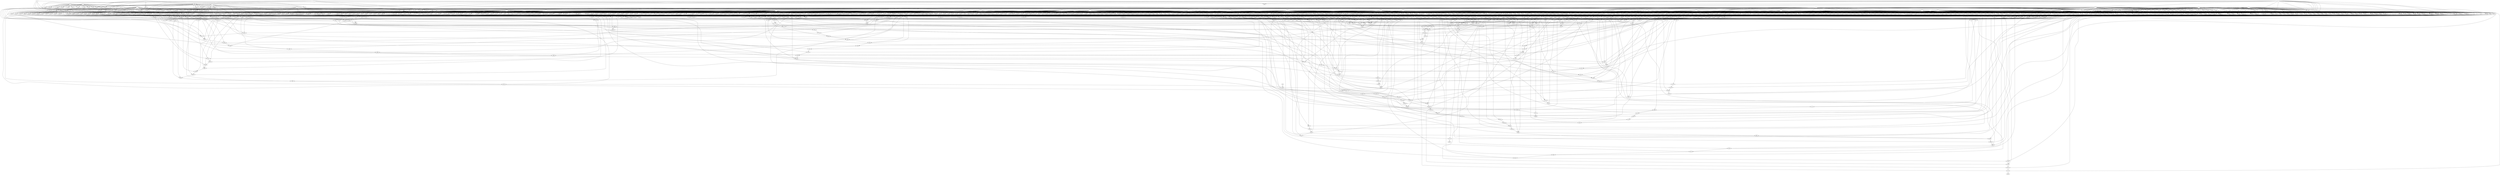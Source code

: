strict digraph "g" {
c0;
n0;
"[3]";
"[5]";
o0;
"[521]";
"[523]";
p0;
"[1209]";
"[1211]";
"[1556]";
w0;
"[1557]";
"[1558]";
"[1559]";
x0;
"[1560]";
"[1561]";
"[1563]";
y0;
"[1564]";
"[1619]";
z0;
"[1620]";
"[1565]";
a1;
"[1566]";
"[1567]";
"[1621]";
b1;
"[1622]";
"[1623]";
"[1568]";
c1;
"[1569]";
"[1570]";
"[1600]";
d1;
"[1601]";
"[1602]";
"[1572]";
e1;
"[1573]";
"[1604]";
f1;
"[1605]";
i0;
g1;
j0;
"[1574]";
"[1575]";
h1;
"[1624]";
"[1625]";
i1;
"[1576]";
"[1577]";
"[1579]";
j1;
"[1580]";
k1;
"[1606]";
"[1607]";
"[1627]";
l1;
"[1628]";
m1;
"[1652]";
"[1653]";
h0;
p1;
"[1650]";
"[1651]";
q1;
"[1648]";
"[1649]";
s1;
"[1632]";
"[1633]";
"[1588]";
t1;
"[1589]";
"[1612]";
v1;
"[1613]";
d0;
w1;
"[1590]";
"[1591]";
x1;
"[1634]";
"[1635]";
y1;
"[1592]";
"[1593]";
z1;
"[1636]";
"[1637]";
a2;
"[1638]";
"[1639]";
"[1642]";
b2;
"[1643]";
c2;
"[1594]";
"[1595]";
d2;
"[1596]";
"[1597]";
e2;
"[1614]";
"[1615]";
f2;
"[1640]";
"[1641]";
g2;
"[1644]";
"[1645]";
h2;
"[1598]";
"[1599]";
i2;
"[1646]";
"[1647]";
j2;
"[1616]";
"[1617]";
"[1582]";
n1;
"[1583]";
"[1630]";
o1;
"[1631]";
"[1585]";
r1;
"[1586]";
"[1609]";
u1;
"[1610]";
"[58]";
"[60]";
"[59]";
"[57]";
"[44]";
"[31]";
"[18]";
"[9]";
"[13]";
"[17]";
"[22]";
"[26]";
"[30]";
"[35]";
"[39]";
"[43]";
"[48]";
"[52]";
"[56]";
k0;
"[509]";
"[506]";
"[503]";
x;
y;
"[61]";
"[63]";
"[62]";
"[499]";
"[496]";
"[493]";
v;
"[488]";
"[490]";
"[64]";
"[66]";
"[65]";
"[487]";
"[484]";
"[481]";
o;
z;
"[67]";
"[69]";
"[68]";
"[477]";
"[474]";
"[471]";
a0;
"[70]";
"[72]";
"[87]";
"[89]";
"[88]";
"[73]";
"[74]";
"[86]";
"[83]";
"[80]";
"[76]";
"[77]";
g0;
e0;
f0;
"[462]";
"[463]";
n;
"[90]";
"[92]";
"[91]";
q;
b0;
"[106]";
"[108]";
"[107]";
"[93]";
"[94]";
"[105]";
"[102]";
"[96]";
"[97]";
"[98]";
u;
"[459]";
"[460]";
"[456]";
"[457]";
"[109]";
"[111]";
"[110]";
"[455]";
"[452]";
"[446]";
"[447]";
"[112]";
"[114]";
"[113]";
"[434]";
"[435]";
"[431]";
"[432]";
"[115]";
"[117]";
"[116]";
"[421]";
"[422]";
"[418]";
"[419]";
"[118]";
"[120]";
"[119]";
"[412]";
"[413]";
"[121]";
"[123]";
"[122]";
"[400]";
"[401]";
i;
m;
r;
"[124]";
"[126]";
"[125]";
"[385]";
"[386]";
c;
"[127]";
"[129]";
"[128]";
"[372]";
"[373]";
"[130]";
"[132]";
"[131]";
"[371]";
"[368]";
"[133]";
"[135]";
"[134]";
"[350]";
"[351]";
"[136]";
"[138]";
"[137]";
"[347]";
"[348]";
"[344]";
"[345]";
"[139]";
"[141]";
"[140]";
"[332]";
"[333]";
"[142]";
"[144]";
"[143]";
"[319]";
"[320]";
"[145]";
"[147]";
"[146]";
"[318]";
"[315]";
"[312]";
"[307]";
"[308]";
"[148]";
"[150]";
"[149]";
"[306]";
"[303]";
"[151]";
"[153]";
"[173]";
"[175]";
"[174]";
"[154]";
"[155]";
"[172]";
"[169]";
"[166]";
"[157]";
"[159]";
k;
"[160]";
"[161]";
l;
t;
d;
s;
j;
"[191]";
"[193]";
"[192]";
"[176]";
"[177]";
"[190]";
"[187]";
"[184]";
"[181]";
e;
f;
g;
"[206]";
"[208]";
"[207]";
"[194]";
"[195]";
"[205]";
"[202]";
"[199]";
h;
"[299]";
"[296]";
"[293]";
b;
"[209]";
"[211]";
"[210]";
"[287]";
"[288]";
"[212]";
"[214]";
"[213]";
"[286]";
"[283]";
"[280]";
"[215]";
"[217]";
"[216]";
"[277]";
"[274]";
"[271]";
"[218]";
"[220]";
"[219]";
"[266]";
"[268]";
"[267]";
"[221]";
"[223]";
"[222]";
"[263]";
"[265]";
"[264]";
"[224]";
"[227]";
"[229]";
"[228]";
"[257]";
"[259]";
"[258]";
"[230]";
"[233]";
"[235]";
"[234]";
"[245]";
"[242]";
"[243]";
"[236]";
"[237]";
"[239]";
"[241]";
"[240]";
"[248]";
"[250]";
"[249]";
"[254]";
"[256]";
"[255]";
"[251]";
"[252]";
"[260]";
"[262]";
"[261]";
"[331]";
"[328]";
"[325]";
"[343]";
"[340]";
"[337]";
"[364]";
"[361]";
"[358]";
"[355]";
a;
"[384]";
"[381]";
"[378]";
"[399]";
"[396]";
"[393]";
"[390]";
"[411]";
"[408]";
"[405]";
"[415]";
"[416]";
"[430]";
"[427]";
"[445]";
"[442]";
"[439]";
"[465]";
"[466]";
"[511]";
"[512]";
"[513]";
"[516]";
"[517]";
"[518]";
"[519]";
"[520]";
"[573]";
"[575]";
"[574]";
"[572]";
"[559]";
"[546]";
"[533]";
"[526]";
"[529]";
"[532]";
"[536]";
"[539]";
"[542]";
"[545]";
"[549]";
"[552]";
"[555]";
"[558]";
"[562]";
"[565]";
"[568]";
"[571]";
"[1202]";
"[1198]";
"[1194]";
"[576]";
"[578]";
"[577]";
"[1190]";
"[1187]";
"[1184]";
"[1179]";
"[1180]";
"[579]";
"[581]";
"[580]";
"[1178]";
"[1175]";
"[1172]";
"[582]";
"[584]";
"[583]";
"[1164]";
"[1165]";
"[585]";
"[587]";
"[586]";
"[1154]";
"[1155]";
"[588]";
"[590]";
"[589]";
"[1153]";
"[1150]";
"[1144]";
"[1145]";
"[591]";
"[593]";
"[592]";
"[1141]";
"[1142]";
"[594]";
"[596]";
"[595]";
"[1140]";
"[1137]";
"[1134]";
"[597]";
"[599]";
"[598]";
"[1120]";
"[1121]";
"[600]";
"[602]";
"[601]";
"[1119]";
"[1116]";
"[1113]";
"[603]";
"[605]";
"[604]";
"[1109]";
"[1106]";
"[1103]";
"[1100]";
"[606]";
"[608]";
"[607]";
"[1097]";
"[1094]";
"[1091]";
"[1088]";
"[1084]";
"[1085]";
"[609]";
"[611]";
"[610]";
"[1083]";
"[1080]";
"[1077]";
"[1074]";
"[1070]";
"[1071]";
"[612]";
"[614]";
"[613]";
l0;
"[1069]";
"[1066]";
"[1063]";
"[1057]";
"[1058]";
"[615]";
"[617]";
"[616]";
"[1056]";
"[1053]";
"[1050]";
"[1046]";
"[1047]";
"[618]";
"[620]";
"[636]";
"[638]";
"[637]";
"[621]";
"[622]";
"[624]";
"[626]";
"[625]";
"[635]";
"[632]";
"[629]";
"[652]";
"[654]";
"[653]";
"[639]";
"[640]";
"[651]";
"[648]";
"[642]";
"[644]";
"[643]";
"[1045]";
"[1042]";
"[1039]";
"[655]";
"[657]";
"[656]";
"[1035]";
"[1032]";
"[1026]";
"[1027]";
"[658]";
"[660]";
"[659]";
"[1025]";
"[1022]";
"[1016]";
"[1017]";
"[661]";
"[663]";
"[662]";
"[1015]";
"[1012]";
"[1009]";
"[664]";
"[666]";
"[665]";
"[1005]";
"[1002]";
"[996]";
"[997]";
"[667]";
"[669]";
"[668]";
"[683]";
"[685]";
"[684]";
"[670]";
"[671]";
"[682]";
"[679]";
"[676]";
"[995]";
"[992]";
"[983]";
"[984]";
"[686]";
"[689]";
"[691]";
"[690]";
"[982]";
"[979]";
"[976]";
"[971]";
"[972]";
"[692]";
"[694]";
"[693]";
"[970]";
"[967]";
"[964]";
"[959]";
"[960]";
"[695]";
"[697]";
"[696]";
"[958]";
"[955]";
"[698]";
"[700]";
"[699]";
"[940]";
"[941]";
"[701]";
"[703]";
"[702]";
"[930]";
"[931]";
"[704]";
"[706]";
"[720]";
"[722]";
"[721]";
"[707]";
"[708]";
"[719]";
"[716]";
"[710]";
"[712]";
"[929]";
"[926]";
"[923]";
"[918]";
"[919]";
"[723]";
"[725]";
"[724]";
"[917]";
"[914]";
"[911]";
"[905]";
"[906]";
"[726]";
"[728]";
"[727]";
"[893]";
"[894]";
"[729]";
"[731]";
"[730]";
"[892]";
"[889]";
"[886]";
"[880]";
"[881]";
"[732]";
"[734]";
"[733]";
"[879]";
"[876]";
"[873]";
"[735]";
"[737]";
"[736]";
"[869]";
"[866]";
"[863]";
"[857]";
"[858]";
"[738]";
"[740]";
"[739]";
"[856]";
"[853]";
"[850]";
"[845]";
"[847]";
"[846]";
"[741]";
"[743]";
"[742]";
"[842]";
"[843]";
"[744]";
"[746]";
"[745]";
"[841]";
"[837]";
"[833]";
"[747]";
"[749]";
"[748]";
"[829]";
"[826]";
"[823]";
"[818]";
"[819]";
"[750]";
"[752]";
"[751]";
"[817]";
"[814]";
"[811]";
"[805]";
"[806]";
"[753]";
"[755]";
"[769]";
"[771]";
"[770]";
"[756]";
"[757]";
"[768]";
"[765]";
"[759]";
"[761]";
"[760]";
"[802]";
"[804]";
"[803]";
"[772]";
"[774]";
"[773]";
"[787]";
"[789]";
"[788]";
"[775]";
"[776]";
"[786]";
"[783]";
"[780]";
"[799]";
"[801]";
"[800]";
"[796]";
"[798]";
"[797]";
"[790]";
"[791]";
"[793]";
"[794]";
"[904]";
"[901]";
"[898]";
"[939]";
"[936]";
"[951]";
"[948]";
"[945]";
"[986]";
"[988]";
"[1131]";
"[1128]";
"[1125]";
"[1163]";
"[1160]";
"[1167]";
"[1168]";
"[1203]";
"[1204]";
"[1205]";
"[1206]";
"[1230]";
"[1232]";
"[1231]";
"[1229]";
"[1224]";
"[1219]";
"[1214]";
"[1553]";
"[1554]";
"[1233]";
"[1235]";
"[1234]";
w;
"[1550]";
"[1552]";
"[1551]";
"[1236]";
"[1238]";
"[1237]";
"[1544]";
"[1545]";
"[1239]";
"[1241]";
"[1240]";
"[1538]";
"[1540]";
"[1539]";
"[1242]";
"[1244]";
"[1243]";
"[1535]";
"[1536]";
"[1534]";
"[1245]";
"[1247]";
"[1246]";
"[1528]";
"[1529]";
"[1248]";
"[1250]";
"[1249]";
m0;
"[1251]";
"[1254]";
"[1256]";
"[1255]";
"[1527]";
"[1524]";
"[1521]";
"[1257]";
"[1259]";
"[1258]";
"[1512]";
"[1514]";
"[1513]";
"[1260]";
"[1262]";
"[1261]";
"[1497]";
"[1498]";
"[1263]";
"[1265]";
"[1264]";
"[1496]";
"[1493]";
"[1490]";
"[1484]";
"[1485]";
"[1266]";
"[1268]";
"[1267]";
"[1483]";
"[1480]";
"[1477]";
"[1474]";
"[1269]";
"[1271]";
"[1270]";
"[1467]";
"[1468]";
"[1272]";
"[1274]";
"[1273]";
"[1466]";
"[1463]";
"[1458]";
"[1459]";
"[1275]";
"[1277]";
"[1276]";
"[1445]";
"[1447]";
"[1446]";
"[1278]";
"[1280]";
"[1279]";
"[1432]";
"[1433]";
"[1281]";
"[1283]";
"[1282]";
"[1431]";
"[1428]";
"[1422]";
"[1424]";
"[1423]";
"[1284]";
"[1286]";
"[1285]";
"[1421]";
"[1418]";
"[1415]";
"[1406]";
"[1407]";
"[1287]";
"[1289]";
"[1288]";
"[1403]";
"[1404]";
"[1290]";
"[1292]";
"[1291]";
"[1391]";
"[1392]";
"[1293]";
"[1295]";
"[1305]";
"[1307]";
"[1306]";
"[1296]";
"[1297]";
"[1299]";
"[1301]";
"[1302]";
"[1303]";
"[1378]";
"[1379]";
"[1308]";
"[1310]";
"[1309]";
"[1363]";
"[1364]";
"[1311]";
"[1313]";
"[1312]";
"[1324]";
"[1326]";
"[1325]";
"[1323]";
"[1320]";
"[1317]";
"[1336]";
"[1327]";
"[1328]";
"[1330]";
"[1333]";
"[1334]";
"[1339]";
"[1341]";
"[1351]";
"[1353]";
"[1352]";
"[1342]";
"[1345]";
"[1348]";
"[1349]";
"[1354]";
"[1357]";
"[1360]";
"[1361]";
"[1377]";
"[1374]";
"[1371]";
"[1368]";
"[1390]";
"[1387]";
"[1384]";
"[1402]";
"[1399]";
"[1396]";
"[1409]";
"[1410]";
"[1444]";
"[1441]";
"[1438]";
"[1457]";
"[1454]";
"[1451]";
"[1470]";
"[1471]";
"[1511]";
"[1508]";
"[1505]";
"[1502]";
"[1515]";
"[1517]";
"[1541]";
"[1543]";
"[1542]";
"[1547]";
"[1562]";
"[1571]";
"[1578]";
"[1581]";
"[1584]";
"[1587]";
"[1603]";
"[1608]";
"[1611]";
"[1618]";
"[1626]";
"[1629]";
"out:n0";
"out:o0";
"out:p0";
c0 -> n0;
c0 -> o0;
c0 -> p0;
c0 -> y1;
c0 -> a2;
c0 -> d2;
c0 -> f2;
c0 -> h2;
c0 -> j2;
c0 -> "[1558]";
c0 -> "[1561]";
c0 -> "[1563]";
c0 -> "[1567]";
c0 -> "[1570]";
c0 -> "[1572]";
c0 -> "[1575]";
c0 -> "[1577]";
c0 -> "[1579]";
c0 -> "[1583]";
c0 -> "[1586]";
c0 -> "[1588]";
c0 -> "[1591]";
c0 -> "[1595]";
c0 -> "[1602]";
c0 -> "[1604]";
c0 -> "[1607]";
c0 -> "[1610]";
c0 -> "[1612]";
c0 -> "[1615]";
c0 -> "[1619]";
c0 -> "[1623]";
c0 -> "[1625]";
c0 -> "[1627]";
c0 -> "[1631]";
c0 -> "[1632]";
c0 -> "[1635]";
c0 -> "[1636]";
c0 -> "[1642]";
c0 -> "[1644]";
c0 -> "[1646]";
c0 -> "[1648]";
c0 -> "[1650]";
c0 -> "[1652]";
n0 -> "out:n0";
"[3]" -> n0;
"[5]" -> n0;
o0 -> "out:o0";
"[521]" -> o0;
"[523]" -> o0;
p0 -> "out:p0";
"[1209]" -> p0;
"[1211]" -> p0;
"[1556]" -> w0;
w0 -> "[56]";
w0 -> "[571]";
"[1557]" -> w0;
"[1558]" -> w0;
"[1559]" -> x0;
x0 -> "[56]";
x0 -> "[571]";
"[1560]" -> x0;
"[1561]" -> x0;
"[1563]" -> y0;
y0 -> "[56]";
y0 -> "[568]";
"[1564]" -> y0;
"[1619]" -> z0;
z0 -> "[52]";
z0 -> "[568]";
"[1620]" -> z0;
"[1565]" -> a1;
a1 -> "[52]";
a1 -> "[1229]";
"[1566]" -> a1;
"[1567]" -> a1;
"[1621]" -> b1;
b1 -> "[52]";
b1 -> "[1229]";
"[1622]" -> b1;
"[1623]" -> b1;
"[1568]" -> c1;
c1 -> "[48]";
c1 -> "[1229]";
"[1569]" -> c1;
"[1570]" -> c1;
"[1600]" -> d1;
d1 -> "[48]";
d1 -> "[1229]";
"[1601]" -> d1;
"[1602]" -> d1;
"[1572]" -> e1;
e1 -> "[48]";
e1 -> "[1224]";
"[1573]" -> e1;
"[1604]" -> f1;
f1 -> "[43]";
f1 -> "[1224]";
"[1605]" -> f1;
i0 -> g1;
i0 -> h1;
i0 -> i1;
i0 -> k1;
i0 -> p1;
i0 -> q1;
i0 -> w1;
i0 -> x1;
i0 -> z1;
i0 -> c2;
i0 -> e2;
i0 -> g2;
i0 -> i2;
i0 -> "[59]";
i0 -> "[67]";
i0 -> "[80]";
i0 -> "[93]";
i0 -> "[128]";
i0 -> "[140]";
i0 -> "[213]";
i0 -> "[240]";
i0 -> "[255]";
i0 -> "[256]";
i0 -> "[258]";
i0 -> "[264]";
i0 -> "[288]";
i0 -> "[293]";
i0 -> "[325]";
i0 -> "[345]";
i0 -> "[408]";
i0 -> "[416]";
i0 -> "[419]";
i0 -> "[452]";
i0 -> "[457]";
i0 -> "[463]";
i0 -> "[481]";
i0 -> "[488]";
i0 -> "[490]";
i0 -> "[601]";
i0 -> "[625]";
i0 -> "[632]";
i0 -> "[639]";
i0 -> "[653]";
i0 -> "[662]";
i0 -> "[671]";
i0 -> "[696]";
i0 -> "[710]";
i0 -> "[712]";
i0 -> "[733]";
i0 -> "[745]";
i0 -> "[768]";
i0 -> "[814]";
i0 -> "[818]";
i0 -> "[843]";
i0 -> "[846]";
i0 -> "[847]";
i0 -> "[857]";
i0 -> "[881]";
i0 -> "[931]";
i0 -> "[941]";
i0 -> "[960]";
i0 -> "[997]";
i0 -> "[1016]";
i0 -> "[1027]";
i0 -> "[1050]";
i0 -> "[1058]";
i0 -> "[1091]";
i0 -> "[1106]";
i0 -> "[1121]";
i0 -> "[1142]";
i0 -> "[1144]";
i0 -> "[1155]";
i0 -> "[1164]";
i0 -> "[1179]";
i0 -> "[1301]";
i0 -> "[1302]";
i0 -> "[1320]";
i0 -> "[1325]";
i0 -> "[1327]";
i0 -> "[1371]";
i0 -> "[1392]";
i0 -> "[1446]";
i0 -> "[1457]";
i0 -> "[1463]";
i0 -> "[1480]";
i0 -> "[1515]";
i0 -> "[1517]";
i0 -> "[1528]";
i0 -> "[1542]";
i0 -> "[1545]";
i0 -> "[1550]";
i0 -> "[1552]";
i0 -> "[1554]";
i0 -> "[1564]";
i0 -> "[1573]";
i0 -> "[1580]";
i0 -> "[1589]";
i0 -> "[1605]";
i0 -> "[1613]";
i0 -> "[1620]";
i0 -> "[1628]";
i0 -> "[1633]";
i0 -> "[1643]";
i0 -> "[1653]";
g1 -> "[43]";
g1 -> "[565]";
j0 -> g1;
j0 -> h1;
j0 -> i1;
j0 -> k1;
j0 -> m1;
j0 -> s1;
j0 -> "[64]";
j0 -> "[68]";
j0 -> "[76]";
j0 -> "[96]";
j0 -> "[109]";
j0 -> "[181]";
j0 -> "[206]";
j0 -> "[213]";
j0 -> "[221]";
j0 -> "[240]";
j0 -> "[241]";
j0 -> "[252]";
j0 -> "[254]";
j0 -> "[256]";
j0 -> "[260]";
j0 -> "[266]";
j0 -> "[288]";
j0 -> "[319]";
j0 -> "[345]";
j0 -> "[355]";
j0 -> "[378]";
j0 -> "[390]";
j0 -> "[405]";
j0 -> "[416]";
j0 -> "[463]";
j0 -> "[503]";
j0 -> "[583]";
j0 -> "[625]";
j0 -> "[632]";
j0 -> "[643]";
j0 -> "[644]";
j0 -> "[671]";
j0 -> "[710]";
j0 -> "[712]";
j0 -> "[765]";
j0 -> "[783]";
j0 -> "[794]";
j0 -> "[797]";
j0 -> "[802]";
j0 -> "[804]";
j0 -> "[814]";
j0 -> "[826]";
j0 -> "[837]";
j0 -> "[843]";
j0 -> "[853]";
j0 -> "[857]";
j0 -> "[876]";
j0 -> "[889]";
j0 -> "[901]";
j0 -> "[914]";
j0 -> "[919]";
j0 -> "[939]";
j0 -> "[948]";
j0 -> "[955]";
j0 -> "[967]";
j0 -> "[972]";
j0 -> "[984]";
j0 -> "[1002]";
j0 -> "[1009]";
j0 -> "[1016]";
j0 -> "[1032]";
j0 -> "[1042]";
j0 -> "[1058]";
j0 -> "[1071]";
j0 -> "[1085]";
j0 -> "[1103]";
j0 -> "[1121]";
j0 -> "[1142]";
j0 -> "[1144]";
j0 -> "[1155]";
j0 -> "[1179]";
j0 -> "[1254]";
j0 -> "[1301]";
j0 -> "[1303]";
j0 -> "[1317]";
j0 -> "[1327]";
j0 -> "[1336]";
j0 -> "[1371]";
j0 -> "[1384]";
j0 -> "[1396]";
j0 -> "[1404]";
j0 -> "[1410]";
j0 -> "[1428]";
j0 -> "[1432]";
j0 -> "[1445]";
j0 -> "[1454]";
j0 -> "[1458]";
j0 -> "[1471]";
j0 -> "[1477]";
j0 -> "[1493]";
j0 -> "[1502]";
j0 -> "[1517]";
j0 -> "[1528]";
j0 -> "[1542]";
j0 -> "[1545]";
j0 -> "[1550]";
j0 -> "[1554]";
j0 -> "[1564]";
j0 -> "[1573]";
j0 -> "[1605]";
j0 -> "[1620]";
j0 -> "[1643]";
"[1574]" -> g1;
"[1575]" -> g1;
h1 -> "[43]";
h1 -> "[565]";
"[1624]" -> h1;
"[1625]" -> h1;
i1 -> "[39]";
i1 -> "[562]";
"[1576]" -> i1;
"[1577]" -> i1;
"[1579]" -> j1;
j1 -> "[39]";
j1 -> "[562]";
"[1580]" -> j1;
k1 -> "[39]";
k1 -> "[558]";
"[1606]" -> k1;
"[1607]" -> k1;
"[1627]" -> l1;
l1 -> "[35]";
l1 -> "[558]";
"[1628]" -> l1;
m1 -> "[35]";
m1 -> "[555]";
"[1652]" -> m1;
"[1653]" -> m1;
h0 -> p1;
h0 -> q1;
h0 -> y1;
h0 -> z1;
h0 -> a2;
h0 -> "[77]";
h0 -> "[97]";
h0 -> "[148]";
h0 -> "[465]";
h0 -> "[481]";
h0 -> "[493]";
h0 -> "[579]";
h0 -> "[635]";
h0 -> "[642]";
h0 -> "[679]";
h0 -> "[719]";
h0 -> "[761]";
h0 -> "[786]";
h0 -> "[796]";
h0 -> "[805]";
h0 -> "[819]";
h0 -> "[837]";
h0 -> "[845]";
h0 -> "[889]";
h0 -> "[918]";
h0 -> "[951]";
h0 -> "[967]";
h0 -> "[971]";
h0 -> "[986]";
h0 -> "[988]";
h0 -> "[1012]";
h0 -> "[1017]";
h0 -> "[1042]";
h0 -> "[1046]";
h0 -> "[1057]";
h0 -> "[1113]";
h0 -> "[1125]";
h0 -> "[1145]";
h0 -> "[1167]";
h0 -> "[1184]";
h0 -> "[1249]";
h0 -> "[1250]";
h0 -> "[1544]";
h0 -> "[1564]";
h0 -> "[1573]";
h0 -> "[1580]";
h0 -> "[1589]";
h0 -> "[1605]";
h0 -> "[1613]";
h0 -> "[1620]";
h0 -> "[1628]";
h0 -> "[1633]";
h0 -> "[1653]";
p1 -> "[35]";
p1 -> "[555]";
"[1650]" -> p1;
"[1651]" -> p1;
q1 -> "[30]";
q1 -> "[552]";
"[1648]" -> q1;
"[1649]" -> q1;
s1 -> "[30]";
s1 -> "[1224]";
"[1632]" -> s1;
"[1633]" -> s1;
"[1588]" -> t1;
t1 -> "[30]";
t1 -> "[1224]";
"[1589]" -> t1;
"[1612]" -> v1;
v1 -> "[26]";
v1 -> "[1219]";
"[1613]" -> v1;
d0 -> w1;
d0 -> x1;
d0 -> c2;
d0 -> d2;
d0 -> e2;
d0 -> f2;
d0 -> h2;
d0 -> j2;
d0 -> "[76]";
d0 -> "[96]";
d0 -> "[98]";
d0 -> "[118]";
d0 -> "[125]";
d0 -> "[130]";
d0 -> "[140]";
d0 -> "[143]";
d0 -> "[154]";
d0 -> "[209]";
d0 -> "[239]";
d0 -> "[241]";
d0 -> "[248]";
d0 -> "[251]";
d0 -> "[258]";
d0 -> "[263]";
d0 -> "[265]";
d0 -> "[267]";
d0 -> "[268]";
d0 -> "[271]";
d0 -> "[280]";
d0 -> "[293]";
d0 -> "[348]";
d0 -> "[381]";
d0 -> "[411]";
d0 -> "[427]";
d0 -> "[431]";
d0 -> "[447]";
d0 -> "[457]";
d0 -> "[474]";
d0 -> "[490]";
d0 -> "[509]";
d0 -> "[586]";
d0 -> "[591]";
d0 -> "[601]";
d0 -> "[621]";
d0 -> "[651]";
d0 -> "[682]";
d0 -> "[719]";
d0 -> "[727]";
d0 -> "[768]";
d0 -> "[769]";
d0 -> "[786]";
d0 -> "[798]";
d0 -> "[817]";
d0 -> "[829]";
d0 -> "[841]";
d0 -> "[842]";
d0 -> "[853]";
d0 -> "[866]";
d0 -> "[879]";
d0 -> "[892]";
d0 -> "[905]";
d0 -> "[939]";
d0 -> "[951]";
d0 -> "[958]";
d0 -> "[970]";
d0 -> "[979]";
d0 -> "[1005]";
d0 -> "[1015]";
d0 -> "[1025]";
d0 -> "[1035]";
d0 -> "[1045]";
d0 -> "[1047]";
d0 -> "[1066]";
d0 -> "[1080]";
d0 -> "[1094]";
d0 -> "[1109]";
d0 -> "[1168]";
d0 -> "[1184]";
d0 -> "[1194]";
d0 -> "[1233]";
d0 -> "[1245]";
d0 -> "[1275]";
d0 -> "[1296]";
d0 -> "[1306]";
d0 -> "[1323]";
d0 -> "[1325]";
d0 -> "[1327]";
d0 -> "[1374]";
d0 -> "[1399]";
d0 -> "[1423]";
d0 -> "[1463]";
d0 -> "[1468]";
d0 -> "[1480]";
d0 -> "[1485]";
d0 -> "[1515]";
d0 -> "[1517]";
d0 -> "[1534]";
d0 -> "[1540]";
d0 -> "[1541]";
d0 -> "[1553]";
d0 -> "[1558]";
d0 -> "[1561]";
d0 -> "[1563]";
d0 -> "[1567]";
d0 -> "[1570]";
d0 -> "[1572]";
d0 -> "[1575]";
d0 -> "[1577]";
d0 -> "[1580]";
d0 -> "[1583]";
d0 -> "[1586]";
d0 -> "[1589]";
d0 -> "[1602]";
d0 -> "[1604]";
d0 -> "[1607]";
d0 -> "[1610]";
d0 -> "[1613]";
d0 -> "[1619]";
d0 -> "[1623]";
d0 -> "[1625]";
d0 -> "[1628]";
d0 -> "[1631]";
d0 -> "[1632]";
d0 -> "[1637]";
d0 -> "[1642]";
d0 -> "[1645]";
d0 -> "[1647]";
d0 -> "[1649]";
d0 -> "[1651]";
d0 -> "[1652]";
w1 -> "[26]";
w1 -> "[552]";
"[1590]" -> w1;
"[1591]" -> w1;
x1 -> "[26]";
x1 -> "[549]";
"[1634]" -> x1;
"[1635]" -> x1;
y1 -> "[22]";
y1 -> "[549]";
"[1592]" -> y1;
"[1593]" -> y1;
z1 -> "[22]";
z1 -> "[1219]";
"[1636]" -> z1;
"[1637]" -> z1;
a2 -> "[22]";
a2 -> "[545]";
"[1638]" -> a2;
"[1639]" -> a2;
"[1642]" -> b2;
b2 -> "[17]";
b2 -> "[545]";
"[1643]" -> b2;
c2 -> "[17]";
c2 -> "[542]";
"[1594]" -> c2;
"[1595]" -> c2;
d2 -> "[17]";
d2 -> "[542]";
"[1596]" -> d2;
"[1597]" -> d2;
e2 -> "[13]";
e2 -> "[539]";
"[1614]" -> e2;
"[1615]" -> e2;
f2 -> "[13]";
f2 -> "[539]";
"[1640]" -> f2;
"[1641]" -> f2;
g2 -> "[13]";
g2 -> "[536]";
"[1644]" -> g2;
"[1645]" -> g2;
h2 -> "[9]";
h2 -> "[536]";
"[1598]" -> h2;
"[1599]" -> h2;
i2 -> "[9]";
i2 -> "[532]";
"[1646]" -> i2;
"[1647]" -> i2;
j2 -> "[9]";
j2 -> "[532]";
"[1616]" -> j2;
"[1617]" -> j2;
"[1582]" -> n1;
n1 -> "[529]";
n1 -> "[1219]";
"[1583]" -> n1;
"[1630]" -> o1;
o1 -> "[529]";
o1 -> "[1219]";
"[1631]" -> o1;
"[1585]" -> r1;
r1 -> "[526]";
r1 -> "[1214]";
"[1586]" -> r1;
"[1609]" -> u1;
u1 -> "[526]";
u1 -> "[1214]";
"[1610]" -> u1;
"[58]" -> "[3]";
"[60]" -> "[3]";
"[59]" -> "[3]";
"[57]" -> "[5]";
"[44]" -> "[5]";
"[31]" -> "[5]";
"[18]" -> "[5]";
"[9]" -> "[18]";
"[13]" -> "[18]";
"[17]" -> "[18]";
"[22]" -> "[31]";
"[26]" -> "[31]";
"[30]" -> "[31]";
"[35]" -> "[44]";
"[39]" -> "[44]";
"[43]" -> "[44]";
"[48]" -> "[57]";
"[52]" -> "[57]";
"[56]" -> "[57]";
k0 -> "[58]";
k0 -> "[76]";
k0 -> "[96]";
k0 -> "[150]";
k0 -> "[355]";
k0 -> "[372]";
k0 -> "[390]";
k0 -> "[405]";
k0 -> "[421]";
k0 -> "[439]";
"[509]" -> "[58]";
"[506]" -> "[58]";
"[503]" -> "[58]";
x -> "[59]";
x -> "[69]";
x -> "[488]";
x -> "[591]";
x -> "[604]";
x -> "[621]";
x -> "[636]";
x -> "[1056]";
x -> "[1069]";
x -> "[1083]";
x -> "[1097]";
x -> "[1119]";
x -> "[1131]";
x -> "[1140]";
x -> "[1150]";
x -> "[1163]";
x -> "[1178]";
x -> "[1190]";
x -> "[1202]";
x -> "[1233]";
x -> "[1536]";
x -> "[1557]";
x -> "[1560]";
x -> "[1562]";
x -> "[1566]";
x -> "[1569]";
x -> "[1572]";
x -> "[1575]";
x -> "[1577]";
x -> "[1578]";
x -> "[1582]";
x -> "[1585]";
x -> "[1588]";
x -> "[1591]";
x -> "[1592]";
x -> "[1595]";
x -> "[1597]";
x -> "[1599]";
x -> "[1601]";
x -> "[1604]";
x -> "[1607]";
x -> "[1609]";
x -> "[1612]";
x -> "[1615]";
x -> "[1617]";
x -> "[1618]";
x -> "[1622]";
x -> "[1625]";
x -> "[1626]";
x -> "[1630]";
x -> "[1635]";
x -> "[1636]";
x -> "[1638]";
x -> "[1641]";
x -> "[1646]";
x -> "[1648]";
y -> "[59]";
y -> "[68]";
y -> "[86]";
y -> "[105]";
y -> "[166]";
y -> "[187]";
y -> "[202]";
y -> "[213]";
y -> "[218]";
y -> "[221]";
y -> "[227]";
y -> "[236]";
y -> "[251]";
y -> "[255]";
y -> "[256]";
y -> "[274]";
y -> "[288]";
y -> "[303]";
y -> "[315]";
y -> "[337]";
y -> "[345]";
y -> "[364]";
y -> "[368]";
y -> "[384]";
y -> "[396]";
y -> "[416]";
y -> "[430]";
y -> "[442]";
y -> "[459]";
y -> "[463]";
y -> "[499]";
y -> "[583]";
y -> "[625]";
y -> "[643]";
y -> "[644]";
y -> "[653]";
y -> "[671]";
y -> "[708]";
y -> "[752]";
y -> "[818]";
y -> "[841]";
y -> "[843]";
y -> "[856]";
y -> "[869]";
y -> "[879]";
y -> "[892]";
y -> "[904]";
y -> "[917]";
y -> "[929]";
y -> "[931]";
y -> "[941]";
y -> "[958]";
y -> "[970]";
y -> "[982]";
y -> "[995]";
y -> "[1005]";
y -> "[1015]";
y -> "[1016]";
y -> "[1027]";
y -> "[1056]";
y -> "[1069]";
y -> "[1083]";
y -> "[1097]";
y -> "[1119]";
y -> "[1121]";
y -> "[1140]";
y -> "[1142]";
y -> "[1144]";
y -> "[1155]";
y -> "[1175]";
y -> "[1179]";
y -> "[1198]";
y -> "[1250]";
y -> "[1269]";
y -> "[1287]";
y -> "[1297]";
y -> "[1323]";
y -> "[1324]";
y -> "[1374]";
y -> "[1387]";
y -> "[1399]";
y -> "[1415]";
y -> "[1431]";
y -> "[1441]";
y -> "[1445]";
y -> "[1466]";
y -> "[1483]";
y -> "[1496]";
y -> "[1505]";
y -> "[1513]";
y -> "[1514]";
y -> "[1524]";
y -> "[1528]";
y -> "[1535]";
y -> "[1540]";
y -> "[1542]";
y -> "[1543]";
y -> "[1545]";
y -> "[1552]";
y -> "[1554]";
y -> "[1557]";
y -> "[1560]";
y -> "[1566]";
y -> "[1569]";
y -> "[1579]";
y -> "[1582]";
y -> "[1585]";
y -> "[1588]";
y -> "[1591]";
y -> "[1593]";
y -> "[1595]";
y -> "[1597]";
y -> "[1599]";
y -> "[1601]";
y -> "[1609]";
y -> "[1612]";
y -> "[1615]";
y -> "[1617]";
y -> "[1622]";
y -> "[1627]";
y -> "[1630]";
y -> "[1635]";
y -> "[1636]";
y -> "[1639]";
y -> "[1641]";
y -> "[1644]";
y -> "[1646]";
y -> "[1648]";
y -> "[1650]";
"[61]" -> "[60]";
"[63]" -> "[60]";
"[62]" -> "[60]";
"[499]" -> "[61]";
"[496]" -> "[61]";
"[493]" -> "[61]";
v -> "[62]";
v -> "[77]";
v -> "[97]";
v -> "[98]";
v -> "[118]";
v -> "[125]";
v -> "[140]";
v -> "[143]";
v -> "[169]";
v -> "[187]";
v -> "[202]";
v -> "[241]";
v -> "[251]";
v -> "[258]";
v -> "[259]";
v -> "[265]";
v -> "[267]";
v -> "[268]";
v -> "[274]";
v -> "[348]";
v -> "[364]";
v -> "[371]";
v -> "[431]";
v -> "[447]";
v -> "[457]";
v -> "[465]";
v -> "[477]";
v -> "[487]";
v -> "[591]";
v -> "[1047]";
v -> "[1168]";
v -> "[1231]";
v -> "[1557]";
v -> "[1560]";
v -> "[1566]";
v -> "[1569]";
v -> "[1581]";
v -> "[1584]";
v -> "[1601]";
v -> "[1608]";
v -> "[1622]";
v -> "[1629]";
"[488]" -> "[62]";
"[490]" -> "[62]";
"[64]" -> "[63]";
"[66]" -> "[63]";
"[65]" -> "[63]";
"[487]" -> "[64]";
"[484]" -> "[64]";
"[481]" -> "[64]";
o -> "[65]";
o -> "[88]";
o -> "[131]";
o -> "[159]";
o -> "[177]";
o -> "[195]";
o -> "[236]";
o -> "[261]";
o -> "[262]";
o -> "[264]";
o -> "[265]";
o -> "[277]";
o -> "[287]";
o -> "[296]";
o -> "[306]";
o -> "[328]";
o -> "[340]";
o -> "[351]";
o -> "[373]";
o -> "[386]";
o -> "[401]";
o -> "[415]";
o -> "[422]";
o -> "[435]";
o -> "[447]";
o -> "[456]";
o -> "[499]";
o -> "[518]";
o -> "[519]";
o -> "[520]";
o -> "[1236]";
o -> "[1245]";
o -> "[1250]";
o -> "[1536]";
o -> "[1556]";
o -> "[1562]";
o -> "[1565]";
o -> "[1571]";
o -> "[1574]";
o -> "[1578]";
o -> "[1581]";
o -> "[1587]";
o -> "[1590]";
o -> "[1592]";
o -> "[1596]";
o -> "[1603]";
o -> "[1611]";
o -> "[1618]";
o -> "[1621]";
o -> "[1624]";
o -> "[1626]";
o -> "[1629]";
o -> "[1632]";
o -> "[1634]";
o -> "[1636]";
o -> "[1638]";
o -> "[1640]";
z -> "[65]";
z -> "[77]";
z -> "[88]";
z -> "[97]";
z -> "[635]";
z -> "[1046]";
z -> "[1116]";
z -> "[1128]";
z -> "[1145]";
z -> "[1167]";
z -> "[1175]";
z -> "[1187]";
z -> "[1249]";
z -> "[1563]";
z -> "[1579]";
z -> "[1593]";
z -> "[1619]";
z -> "[1627]";
z -> "[1639]";
z -> "[1648]";
z -> "[1650]";
z -> "[1652]";
"[67]" -> "[66]";
"[69]" -> "[66]";
"[68]" -> "[66]";
"[477]" -> "[67]";
"[474]" -> "[67]";
"[471]" -> "[67]";
a0 -> "[68]";
a0 -> "[86]";
a0 -> "[128]";
a0 -> "[140]";
a0 -> "[166]";
a0 -> "[184]";
a0 -> "[199]";
a0 -> "[213]";
a0 -> "[218]";
a0 -> "[240]";
a0 -> "[241]";
a0 -> "[251]";
a0 -> "[256]";
a0 -> "[258]";
a0 -> "[259]";
a0 -> "[264]";
a0 -> "[265]";
a0 -> "[271]";
a0 -> "[288]";
a0 -> "[303]";
a0 -> "[312]";
a0 -> "[361]";
a0 -> "[368]";
a0 -> "[396]";
a0 -> "[419]";
a0 -> "[442]";
a0 -> "[457]";
a0 -> "[488]";
a0 -> "[490]";
a0 -> "[583]";
a0 -> "[601]";
a0 -> "[643]";
a0 -> "[644]";
a0 -> "[662]";
a0 -> "[671]";
a0 -> "[696]";
a0 -> "[710]";
a0 -> "[733]";
a0 -> "[745]";
a0 -> "[772]";
a0 -> "[804]";
a0 -> "[846]";
a0 -> "[881]";
a0 -> "[904]";
a0 -> "[914]";
a0 -> "[926]";
a0 -> "[960]";
a0 -> "[979]";
a0 -> "[992]";
a0 -> "[997]";
a0 -> "[1016]";
a0 -> "[1070]";
a0 -> "[1137]";
a0 -> "[1172]";
a0 -> "[1198]";
a0 -> "[1250]";
a0 -> "[1269]";
a0 -> "[1287]";
a0 -> "[1302]";
a0 -> "[1325]";
a0 -> "[1387]";
a0 -> "[1392]";
a0 -> "[1415]";
a0 -> "[1431]";
a0 -> "[1438]";
a0 -> "[1446]";
a0 -> "[1493]";
a0 -> "[1505]";
a0 -> "[1514]";
a0 -> "[1515]";
a0 -> "[1521]";
a0 -> "[1535]";
a0 -> "[1540]";
a0 -> "[1543]";
a0 -> "[1558]";
a0 -> "[1561]";
a0 -> "[1567]";
a0 -> "[1570]";
a0 -> "[1582]";
a0 -> "[1585]";
a0 -> "[1593]";
a0 -> "[1597]";
a0 -> "[1599]";
a0 -> "[1602]";
a0 -> "[1609]";
a0 -> "[1617]";
a0 -> "[1623]";
a0 -> "[1630]";
a0 -> "[1639]";
a0 -> "[1641]";
a0 -> "[1644]";
a0 -> "[1650]";
"[70]" -> "[69]";
"[72]" -> "[69]";
"[87]" -> "[70]";
"[89]" -> "[70]";
"[88]" -> "[70]";
"[73]" -> "[72]";
"[74]" -> "[72]";
"[86]" -> "[73]";
"[83]" -> "[73]";
"[80]" -> "[73]";
"[76]" -> "[74]";
"[77]" -> "[74]";
g0 -> "[80]";
g0 -> "[102]";
g0 -> "[122]";
g0 -> "[174]";
g0 -> "[358]";
g0 -> "[418]";
g0 -> "[432]";
g0 -> "[471]";
g0 -> "[484]";
g0 -> "[493]";
g0 -> "[503]";
g0 -> "[648]";
g0 -> "[668]";
g0 -> "[679]";
g0 -> "[1022]";
g0 -> "[1050]";
g0 -> "[1063]";
g0 -> "[1077]";
g0 -> "[1091]";
g0 -> "[1106]";
g0 -> "[1164]";
g0 -> "[1243]";
g0 -> "[1249]";
g0 -> "[1529]";
g0 -> "[1539]";
g0 -> "[1547]";
g0 -> "[1551]";
g0 -> "[1633]";
g0 -> "[1637]";
g0 -> "[1643]";
g0 -> "[1645]";
g0 -> "[1647]";
g0 -> "[1649]";
g0 -> "[1651]";
g0 -> "[1653]";
e0 -> "[83]";
e0 -> "[105]";
e0 -> "[184]";
e0 -> "[199]";
e0 -> "[361]";
e0 -> "[381]";
e0 -> "[393]";
e0 -> "[408]";
e0 -> "[427]";
e0 -> "[439]";
e0 -> "[474]";
e0 -> "[487]";
e0 -> "[496]";
e0 -> "[506]";
e0 -> "[651]";
e0 -> "[682]";
e0 -> "[992]";
e0 -> "[1002]";
e0 -> "[1012]";
e0 -> "[1022]";
e0 -> "[1035]";
e0 -> "[1045]";
e0 -> "[1053]";
e0 -> "[1066]";
e0 -> "[1080]";
e0 -> "[1094]";
e0 -> "[1109]";
e0 -> "[1164]";
e0 -> "[1243]";
e0 -> "[1284]";
e0 -> "[1287]";
e0 -> "[1296]";
e0 -> "[1396]";
e0 -> "[1424]";
e0 -> "[1438]";
e0 -> "[1445]";
e0 -> "[1502]";
e0 -> "[1514]";
e0 -> "[1521]";
e0 -> "[1529]";
e0 -> "[1539]";
e0 -> "[1547]";
e0 -> "[1551]";
e0 -> "[1632]";
e0 -> "[1637]";
e0 -> "[1642]";
e0 -> "[1645]";
e0 -> "[1647]";
e0 -> "[1649]";
e0 -> "[1651]";
e0 -> "[1652]";
f0 -> "[83]";
f0 -> "[102]";
f0 -> "[181]";
f0 -> "[221]";
f0 -> "[260]";
f0 -> "[266]";
f0 -> "[312]";
f0 -> "[325]";
f0 -> "[337]";
f0 -> "[347]";
f0 -> "[358]";
f0 -> "[378]";
f0 -> "[393]";
f0 -> "[452]";
f0 -> "[459]";
f0 -> "[471]";
f0 -> "[484]";
f0 -> "[496]";
f0 -> "[506]";
f0 -> "[604]";
f0 -> "[624]";
f0 -> "[648]";
f0 -> "[1053]";
f0 -> "[1063]";
f0 -> "[1071]";
f0 -> "[1085]";
f0 -> "[1134]";
f0 -> "[1145]";
f0 -> "[1160]";
f0 -> "[1164]";
f0 -> "[1243]";
f0 -> "[1267]";
f0 -> "[1303]";
f0 -> "[1320]";
f0 -> "[1353]";
f0 -> "[1404]";
f0 -> "[1410]";
f0 -> "[1428]";
f0 -> "[1484]";
f0 -> "[1529]";
f0 -> "[1539]";
f0 -> "[1547]";
f0 -> "[1551]";
f0 -> "[1633]";
f0 -> "[1637]";
f0 -> "[1643]";
f0 -> "[1645]";
f0 -> "[1647]";
f0 -> "[1649]";
f0 -> "[1651]";
f0 -> "[1653]";
"[462]" -> "[87]";
"[463]" -> "[87]";
n -> "[88]";
n -> "[131]";
n -> "[155]";
n -> "[159]";
n -> "[177]";
n -> "[195]";
n -> "[207]";
n -> "[216]";
n -> "[218]";
n -> "[233]";
n -> "[236]";
n -> "[259]";
n -> "[261]";
n -> "[264]";
n -> "[283]";
n -> "[287]";
n -> "[306]";
n -> "[315]";
n -> "[328]";
n -> "[340]";
n -> "[347]";
n -> "[351]";
n -> "[373]";
n -> "[386]";
n -> "[401]";
n -> "[415]";
n -> "[422]";
n -> "[435]";
n -> "[447]";
n -> "[456]";
n -> "[518]";
n -> "[519]";
n -> "[520]";
n -> "[1245]";
n -> "[1330]";
n -> "[1345]";
n -> "[1351]";
n -> "[1357]";
n -> "[1377]";
n -> "[1390]";
n -> "[1402]";
n -> "[1418]";
n -> "[1444]";
n -> "[1511]";
n -> "[1536]";
n -> "[1544]";
n -> "[1559]";
n -> "[1568]";
n -> "[1571]";
n -> "[1576]";
n -> "[1584]";
n -> "[1587]";
n -> "[1594]";
n -> "[1598]";
n -> "[1600]";
n -> "[1603]";
n -> "[1606]";
n -> "[1608]";
n -> "[1611]";
n -> "[1614]";
n -> "[1616]";
"[90]" -> "[89]";
"[92]" -> "[89]";
"[91]" -> "[89]";
q -> "[90]";
q -> "[465]";
q -> "[518]";
q -> "[519]";
q -> "[520]";
q -> "[1239]";
q -> "[1556]";
q -> "[1559]";
q -> "[1562]";
q -> "[1565]";
q -> "[1568]";
q -> "[1571]";
q -> "[1574]";
q -> "[1576]";
q -> "[1578]";
q -> "[1581]";
q -> "[1584]";
q -> "[1587]";
q -> "[1590]";
q -> "[1592]";
q -> "[1594]";
q -> "[1596]";
q -> "[1598]";
q -> "[1600]";
q -> "[1603]";
q -> "[1606]";
q -> "[1608]";
q -> "[1611]";
q -> "[1614]";
q -> "[1616]";
q -> "[1618]";
q -> "[1621]";
q -> "[1624]";
q -> "[1626]";
q -> "[1629]";
q -> "[1634]";
q -> "[1638]";
q -> "[1640]";
b0 -> "[90]";
b0 -> "[465]";
b0 -> "[591]";
b0 -> "[604]";
b0 -> "[621]";
b0 -> "[636]";
b0 -> "[1070]";
b0 -> "[1084]";
b0 -> "[1116]";
b0 -> "[1128]";
b0 -> "[1137]";
b0 -> "[1150]";
b0 -> "[1163]";
b0 -> "[1172]";
b0 -> "[1187]";
b0 -> "[1198]";
b0 -> "[1239]";
b0 -> "[1558]";
b0 -> "[1561]";
b0 -> "[1563]";
b0 -> "[1567]";
b0 -> "[1570]";
b0 -> "[1572]";
b0 -> "[1575]";
b0 -> "[1577]";
b0 -> "[1579]";
b0 -> "[1583]";
b0 -> "[1586]";
b0 -> "[1588]";
b0 -> "[1591]";
b0 -> "[1593]";
b0 -> "[1595]";
b0 -> "[1597]";
b0 -> "[1599]";
b0 -> "[1602]";
b0 -> "[1604]";
b0 -> "[1607]";
b0 -> "[1610]";
b0 -> "[1612]";
b0 -> "[1615]";
b0 -> "[1617]";
b0 -> "[1619]";
b0 -> "[1623]";
b0 -> "[1625]";
b0 -> "[1627]";
b0 -> "[1631]";
b0 -> "[1635]";
b0 -> "[1639]";
b0 -> "[1641]";
"[106]" -> "[91]";
"[108]" -> "[91]";
"[107]" -> "[91]";
"[93]" -> "[92]";
"[94]" -> "[92]";
"[105]" -> "[93]";
"[102]" -> "[93]";
"[96]" -> "[94]";
"[97]" -> "[94]";
"[98]" -> "[94]";
u -> "[98]";
u -> "[118]";
u -> "[477]";
u -> "[586]";
u -> "[727]";
u -> "[772]";
u -> "[905]";
u -> "[929]";
u -> "[982]";
u -> "[995]";
u -> "[1046]";
u -> "[1131]";
u -> "[1153]";
u -> "[1167]";
u -> "[1202]";
u -> "[1231]";
u -> "[1557]";
u -> "[1560]";
u -> "[1565]";
u -> "[1568]";
u -> "[1600]";
u -> "[1621]";
"[459]" -> "[106]";
"[460]" -> "[106]";
"[456]" -> "[107]";
"[457]" -> "[107]";
"[109]" -> "[108]";
"[111]" -> "[108]";
"[110]" -> "[108]";
"[455]" -> "[109]";
"[452]" -> "[109]";
"[446]" -> "[110]";
"[447]" -> "[110]";
"[112]" -> "[111]";
"[114]" -> "[111]";
"[113]" -> "[111]";
"[434]" -> "[112]";
"[435]" -> "[112]";
"[431]" -> "[113]";
"[432]" -> "[113]";
"[115]" -> "[114]";
"[117]" -> "[114]";
"[116]" -> "[114]";
"[421]" -> "[115]";
"[422]" -> "[115]";
"[418]" -> "[116]";
"[419]" -> "[116]";
"[118]" -> "[117]";
"[120]" -> "[117]";
"[119]" -> "[117]";
"[412]" -> "[119]";
"[413]" -> "[119]";
"[121]" -> "[120]";
"[123]" -> "[120]";
"[122]" -> "[120]";
"[400]" -> "[121]";
"[401]" -> "[121]";
i -> "[122]";
i -> "[174]";
i -> "[190]";
i -> "[384]";
i -> "[399]";
i -> "[418]";
i -> "[432]";
i -> "[655]";
i -> "[664]";
i -> "[668]";
i -> "[1009]";
i -> "[1039]";
i -> "[1249]";
m -> "[122]";
m -> "[128]";
m -> "[131]";
m -> "[134]";
m -> "[149]";
m -> "[190]";
m -> "[205]";
m -> "[209]";
m -> "[216]";
m -> "[218]";
m -> "[221]";
m -> "[308]";
m -> "[320]";
m -> "[333]";
m -> "[348]";
m -> "[412]";
m -> "[419]";
m -> "[446]";
m -> "[460]";
m -> "[466]";
m -> "[518]";
m -> "[519]";
m -> "[520]";
m -> "[1239]";
m -> "[1255]";
m -> "[1261]";
m -> "[1267]";
m -> "[1279]";
m -> "[1328]";
m -> "[1342]";
m -> "[1351]";
m -> "[1354]";
m -> "[1403]";
m -> "[1421]";
m -> "[1484]";
m -> "[1556]";
m -> "[1559]";
m -> "[1562]";
m -> "[1565]";
m -> "[1568]";
m -> "[1571]";
m -> "[1574]";
m -> "[1576]";
m -> "[1578]";
m -> "[1581]";
m -> "[1584]";
m -> "[1587]";
m -> "[1590]";
m -> "[1592]";
m -> "[1594]";
m -> "[1596]";
m -> "[1598]";
r -> "[122]";
r -> "[128]";
r -> "[131]";
r -> "[134]";
r -> "[149]";
r -> "[169]";
r -> "[216]";
r -> "[223]";
r -> "[280]";
r -> "[296]";
r -> "[308]";
r -> "[320]";
r -> "[333]";
r -> "[348]";
r -> "[399]";
r -> "[412]";
r -> "[419]";
r -> "[445]";
r -> "[446]";
r -> "[460]";
r -> "[466]";
r -> "[595]";
r -> "[624]";
r -> "[653]";
r -> "[662]";
r -> "[699]";
r -> "[703]";
r -> "[959]";
r -> "[983]";
r -> "[996]";
r -> "[1025]";
r -> "[1026]";
r -> "[1141]";
r -> "[1153]";
r -> "[1178]";
r -> "[1190]";
r -> "[1202]";
r -> "[1239]";
r -> "[1600]";
r -> "[1603]";
r -> "[1606]";
r -> "[1608]";
r -> "[1611]";
r -> "[1614]";
r -> "[1616]";
r -> "[1618]";
r -> "[1621]";
r -> "[1624]";
r -> "[1626]";
r -> "[1629]";
r -> "[1634]";
r -> "[1638]";
r -> "[1640]";
"[124]" -> "[123]";
"[126]" -> "[123]";
"[125]" -> "[123]";
"[385]" -> "[124]";
"[386]" -> "[124]";
c -> "[125]";
c -> "[134]";
c -> "[172]";
c -> "[209]";
c -> "[227]";
c -> "[239]";
c -> "[248]";
c -> "[263]";
c -> "[267]";
c -> "[286]";
c -> "[299]";
c -> "[431]";
c -> "[511]";
c -> "[512]";
c -> "[1203]";
c -> "[1204]";
c -> "[1205]";
c -> "[1556]";
c -> "[1559]";
"[127]" -> "[126]";
"[129]" -> "[126]";
"[128]" -> "[126]";
"[372]" -> "[127]";
"[373]" -> "[127]";
"[130]" -> "[129]";
"[132]" -> "[129]";
"[131]" -> "[129]";
"[371]" -> "[130]";
"[368]" -> "[130]";
"[133]" -> "[132]";
"[135]" -> "[132]";
"[134]" -> "[132]";
"[350]" -> "[133]";
"[351]" -> "[133]";
"[136]" -> "[135]";
"[138]" -> "[135]";
"[137]" -> "[135]";
"[347]" -> "[136]";
"[348]" -> "[136]";
"[344]" -> "[137]";
"[345]" -> "[137]";
"[139]" -> "[138]";
"[141]" -> "[138]";
"[140]" -> "[138]";
"[332]" -> "[139]";
"[333]" -> "[139]";
"[142]" -> "[141]";
"[144]" -> "[141]";
"[143]" -> "[141]";
"[319]" -> "[142]";
"[320]" -> "[142]";
"[145]" -> "[144]";
"[147]" -> "[144]";
"[146]" -> "[144]";
"[318]" -> "[145]";
"[315]" -> "[145]";
"[312]" -> "[145]";
"[307]" -> "[146]";
"[308]" -> "[146]";
"[148]" -> "[147]";
"[150]" -> "[147]";
"[149]" -> "[147]";
"[306]" -> "[148]";
"[303]" -> "[148]";
"[151]" -> "[150]";
"[153]" -> "[150]";
"[173]" -> "[151]";
"[175]" -> "[151]";
"[174]" -> "[151]";
"[154]" -> "[153]";
"[155]" -> "[153]";
"[172]" -> "[154]";
"[169]" -> "[154]";
"[166]" -> "[154]";
"[157]" -> "[155]";
"[159]" -> "[155]";
k -> "[157]";
k -> "[234]";
k -> "[318]";
k -> "[331]";
k -> "[343]";
k -> "[347]";
k -> "[516]";
k -> "[517]";
k -> "[1269]";
k -> "[1275]";
k -> "[1421]";
k -> "[1466]";
k -> "[1483]";
k -> "[1496]";
k -> "[1527]";
"[160]" -> "[157]";
"[161]" -> "[157]";
l -> "[160]";
l -> "[242]";
l -> "[307]";
l -> "[344]";
l -> "[516]";
l -> "[517]";
l -> "[1334]";
l -> "[1349]";
l -> "[1352]";
l -> "[1361]";
l -> "[1364]";
l -> "[1379]";
l -> "[1392]";
l -> "[1406]";
l -> "[1433]";
l -> "[1498]";
t -> "[160]";
t -> "[242]";
t -> "[307]";
t -> "[344]";
t -> "[801]";
t -> "[829]";
t -> "[856]";
t -> "[894]";
t -> "[1334]";
t -> "[1349]";
t -> "[1352]";
t -> "[1361]";
t -> "[1364]";
t -> "[1379]";
t -> "[1392]";
t -> "[1406]";
t -> "[1433]";
t -> "[1498]";
d -> "[161]";
d -> "[243]";
d -> "[307]";
d -> "[344]";
d -> "[512]";
d -> "[1204]";
d -> "[1205]";
s -> "[161]";
s -> "[243]";
s -> "[307]";
s -> "[344]";
s -> "[776]";
s -> "[799]";
s -> "[817]";
s -> "[841]";
s -> "[869]";
s -> "[880]";
s -> "[917]";
s -> "[1291]";
s -> "[1306]";
s -> "[1309]";
s -> "[1333]";
s -> "[1348]";
s -> "[1352]";
s -> "[1360]";
s -> "[1409]";
s -> "[1508]";
j -> "[172]";
j -> "[207]";
j -> "[216]";
j -> "[229]";
j -> "[455]";
j -> "[459]";
j -> "[516]";
j -> "[517]";
j -> "[1267]";
j -> "[1328]";
j -> "[1342]";
j -> "[1351]";
j -> "[1354]";
j -> "[1377]";
j -> "[1390]";
j -> "[1402]";
j -> "[1403]";
j -> "[1444]";
j -> "[1445]";
j -> "[1457]";
j -> "[1458]";
j -> "[1459]";
j -> "[1470]";
j -> "[1471]";
j -> "[1484]";
j -> "[1511]";
j -> "[1527]";
"[191]" -> "[173]";
"[193]" -> "[173]";
"[192]" -> "[173]";
"[176]" -> "[175]";
"[177]" -> "[175]";
"[190]" -> "[176]";
"[187]" -> "[176]";
"[184]" -> "[176]";
"[181]" -> "[176]";
e -> "[191]";
e -> "[513]";
e -> "[1203]";
e -> "[1204]";
e -> "[1205]";
f -> "[191]";
f -> "[513]";
f -> "[1206]";
g -> "[191]";
g -> "[513]";
g -> "[1206]";
"[206]" -> "[192]";
"[208]" -> "[192]";
"[207]" -> "[192]";
"[194]" -> "[193]";
"[195]" -> "[193]";
"[205]" -> "[194]";
"[202]" -> "[194]";
"[199]" -> "[194]";
h -> "[205]";
h -> "[209]";
h -> "[240]";
h -> "[252]";
h -> "[254]";
h -> "[259]";
h -> "[262]";
h -> "[268]";
h -> "[277]";
h -> "[283]";
h -> "[299]";
h -> "[318]";
h -> "[331]";
h -> "[343]";
h -> "[347]";
h -> "[411]";
h -> "[430]";
h -> "[445]";
h -> "[455]";
h -> "[459]";
h -> "[509]";
h -> "[624]";
h -> "[643]";
h -> "[658]";
h -> "[676]";
h -> "[710]";
h -> "[712]";
h -> "[750]";
h -> "[756]";
h -> "[780]";
h -> "[794]";
h -> "[797]";
h -> "[798]";
h -> "[802]";
h -> "[823]";
h -> "[843]";
h -> "[857]";
h -> "[919]";
h -> "[936]";
h -> "[945]";
h -> "[972]";
h -> "[984]";
h -> "[1032]";
h -> "[1039]";
h -> "[1058]";
h -> "[1074]";
h -> "[1084]";
h -> "[1100]";
h -> "[1134]";
h -> "[1145]";
h -> "[1160]";
h -> "[1257]";
h -> "[1301]";
h -> "[1303]";
h -> "[1327]";
h -> "[1341]";
h -> "[1404]";
h -> "[1410]";
h -> "[1447]";
h -> "[1459]";
h -> "[1470]";
"[299]" -> "[206]";
"[296]" -> "[206]";
"[293]" -> "[206]";
b -> "[207]";
b -> "[227]";
b -> "[286]";
b -> "[511]";
b -> "[512]";
b -> "[1203]";
b -> "[1204]";
b -> "[1205]";
"[209]" -> "[208]";
"[211]" -> "[208]";
"[210]" -> "[208]";
"[287]" -> "[210]";
"[288]" -> "[210]";
"[212]" -> "[211]";
"[214]" -> "[211]";
"[213]" -> "[211]";
"[286]" -> "[212]";
"[283]" -> "[212]";
"[280]" -> "[212]";
"[215]" -> "[214]";
"[217]" -> "[214]";
"[216]" -> "[214]";
"[277]" -> "[215]";
"[274]" -> "[215]";
"[271]" -> "[215]";
"[218]" -> "[217]";
"[220]" -> "[217]";
"[219]" -> "[217]";
"[266]" -> "[219]";
"[268]" -> "[219]";
"[267]" -> "[219]";
"[221]" -> "[220]";
"[223]" -> "[220]";
"[222]" -> "[220]";
"[263]" -> "[222]";
"[265]" -> "[222]";
"[264]" -> "[222]";
"[224]" -> "[223]";
"[227]" -> "[224]";
"[229]" -> "[224]";
"[228]" -> "[224]";
"[257]" -> "[228]";
"[259]" -> "[228]";
"[258]" -> "[228]";
"[230]" -> "[229]";
"[233]" -> "[230]";
"[235]" -> "[230]";
"[234]" -> "[230]";
"[245]" -> "[233]";
"[242]" -> "[234]";
"[243]" -> "[234]";
"[236]" -> "[235]";
"[237]" -> "[235]";
"[239]" -> "[237]";
"[241]" -> "[237]";
"[240]" -> "[237]";
"[248]" -> "[245]";
"[250]" -> "[245]";
"[249]" -> "[245]";
"[254]" -> "[249]";
"[256]" -> "[249]";
"[255]" -> "[249]";
"[251]" -> "[250]";
"[252]" -> "[250]";
"[260]" -> "[257]";
"[262]" -> "[257]";
"[261]" -> "[257]";
"[331]" -> "[319]";
"[328]" -> "[319]";
"[325]" -> "[319]";
"[343]" -> "[332]";
"[340]" -> "[332]";
"[337]" -> "[332]";
"[364]" -> "[350]";
"[361]" -> "[350]";
"[358]" -> "[350]";
"[355]" -> "[350]";
a -> "[371]";
a -> "[683]";
a -> "[727]";
a -> "[772]";
a -> "[905]";
a -> "[926]";
a -> "[976]";
"[384]" -> "[372]";
"[381]" -> "[372]";
"[378]" -> "[372]";
"[399]" -> "[385]";
"[396]" -> "[385]";
"[393]" -> "[385]";
"[390]" -> "[385]";
"[411]" -> "[400]";
"[408]" -> "[400]";
"[405]" -> "[400]";
"[415]" -> "[413]";
"[416]" -> "[413]";
"[430]" -> "[421]";
"[427]" -> "[421]";
"[445]" -> "[434]";
"[442]" -> "[434]";
"[439]" -> "[434]";
"[465]" -> "[462]";
"[466]" -> "[462]";
"[511]" -> "[696]";
"[511]" -> "[699]";
"[511]" -> "[702]";
"[511]" -> "[716]";
"[511]" -> "[727]";
"[511]" -> "[742]";
"[511]" -> "[765]";
"[511]" -> "[783]";
"[511]" -> "[793]";
"[511]" -> "[796]";
"[511]" -> "[802]";
"[511]" -> "[804]";
"[511]" -> "[811]";
"[511]" -> "[826]";
"[511]" -> "[837]";
"[511]" -> "[850]";
"[511]" -> "[866]";
"[511]" -> "[876]";
"[511]" -> "[886]";
"[511]" -> "[905]";
"[511]" -> "[923]";
"[511]" -> "[959]";
"[511]" -> "[1194]";
"[512]" -> "[696]";
"[512]" -> "[702]";
"[512]" -> "[742]";
"[512]" -> "[776]";
"[512]" -> "[799]";
"[512]" -> "[804]";
"[512]" -> "[811]";
"[512]" -> "[833]";
"[512]" -> "[863]";
"[512]" -> "[880]";
"[512]" -> "[911]";
"[512]" -> "[923]";
"[512]" -> "[948]";
"[512]" -> "[964]";
"[512]" -> "[1194]";
"[513]" -> "[685]";
"[516]" -> "[733]";
"[516]" -> "[742]";
"[516]" -> "[760]";
"[516]" -> "[761]";
"[516]" -> "[776]";
"[516]" -> "[791]";
"[516]" -> "[800]";
"[516]" -> "[801]";
"[516]" -> "[803]";
"[516]" -> "[806]";
"[516]" -> "[823]";
"[516]" -> "[833]";
"[516]" -> "[850]";
"[516]" -> "[858]";
"[516]" -> "[880]";
"[516]" -> "[901]";
"[516]" -> "[906]";
"[517]" -> "[733]";
"[517]" -> "[742]";
"[517]" -> "[760]";
"[517]" -> "[761]";
"[517]" -> "[776]";
"[517]" -> "[791]";
"[517]" -> "[800]";
"[517]" -> "[801]";
"[517]" -> "[803]";
"[517]" -> "[806]";
"[517]" -> "[858]";
"[517]" -> "[886]";
"[517]" -> "[894]";
"[517]" -> "[906]";
"[518]" -> "[574]";
"[518]" -> "[580]";
"[518]" -> "[586]";
"[518]" -> "[588]";
"[518]" -> "[595]";
"[518]" -> "[598]";
"[518]" -> "[624]";
"[518]" -> "[629]";
"[518]" -> "[642]";
"[518]" -> "[653]";
"[518]" -> "[662]";
"[518]" -> "[676]";
"[518]" -> "[699]";
"[518]" -> "[716]";
"[518]" -> "[759]";
"[518]" -> "[769]";
"[518]" -> "[793]";
"[518]" -> "[798]";
"[518]" -> "[805]";
"[518]" -> "[819]";
"[518]" -> "[842]";
"[518]" -> "[847]";
"[518]" -> "[863]";
"[518]" -> "[873]";
"[518]" -> "[898]";
"[518]" -> "[911]";
"[518]" -> "[918]";
"[518]" -> "[959]";
"[518]" -> "[971]";
"[518]" -> "[986]";
"[518]" -> "[988]";
"[518]" -> "[996]";
"[518]" -> "[1017]";
"[518]" -> "[1026]";
"[518]" -> "[1057]";
"[518]" -> "[1113]";
"[518]" -> "[1141]";
"[518]" -> "[1180]";
"[519]" -> "[580]";
"[519]" -> "[586]";
"[519]" -> "[595]";
"[519]" -> "[598]";
"[519]" -> "[644]";
"[519]" -> "[759]";
"[519]" -> "[793]";
"[519]" -> "[802]";
"[519]" -> "[873]";
"[519]" -> "[936]";
"[519]" -> "[955]";
"[519]" -> "[971]";
"[519]" -> "[988]";
"[519]" -> "[996]";
"[519]" -> "[1026]";
"[519]" -> "[1074]";
"[519]" -> "[1088]";
"[519]" -> "[1100]";
"[519]" -> "[1141]";
"[519]" -> "[1180]";
"[520]" -> "[574]";
"[520]" -> "[580]";
"[520]" -> "[595]";
"[520]" -> "[600]";
"[520]" -> "[604]";
"[520]" -> "[629]";
"[520]" -> "[642]";
"[520]" -> "[652]";
"[520]" -> "[661]";
"[520]" -> "[670]";
"[520]" -> "[695]";
"[520]" -> "[707]";
"[520]" -> "[723]";
"[520]" -> "[729]";
"[520]" -> "[732]";
"[520]" -> "[735]";
"[520]" -> "[759]";
"[520]" -> "[761]";
"[520]" -> "[769]";
"[520]" -> "[780]";
"[520]" -> "[793]";
"[520]" -> "[796]";
"[520]" -> "[798]";
"[520]" -> "[805]";
"[520]" -> "[819]";
"[520]" -> "[833]";
"[520]" -> "[842]";
"[520]" -> "[845]";
"[520]" -> "[847]";
"[520]" -> "[898]";
"[520]" -> "[918]";
"[520]" -> "[930]";
"[520]" -> "[945]";
"[520]" -> "[964]";
"[520]" -> "[976]";
"[520]" -> "[986]";
"[520]" -> "[988]";
"[520]" -> "[996]";
"[520]" -> "[1017]";
"[520]" -> "[1026]";
"[520]" -> "[1057]";
"[520]" -> "[1070]";
"[520]" -> "[1084]";
"[520]" -> "[1125]";
"[520]" -> "[1141]";
"[520]" -> "[1154]";
"[520]" -> "[1180]";
"[573]" -> "[521]";
"[575]" -> "[521]";
"[574]" -> "[521]";
"[572]" -> "[523]";
"[559]" -> "[523]";
"[546]" -> "[523]";
"[533]" -> "[523]";
"[526]" -> "[533]";
"[529]" -> "[533]";
"[532]" -> "[533]";
"[536]" -> "[546]";
"[539]" -> "[546]";
"[542]" -> "[546]";
"[545]" -> "[546]";
"[549]" -> "[559]";
"[552]" -> "[559]";
"[555]" -> "[559]";
"[558]" -> "[559]";
"[562]" -> "[572]";
"[565]" -> "[572]";
"[568]" -> "[572]";
"[571]" -> "[572]";
"[1202]" -> "[573]";
"[1198]" -> "[573]";
"[1194]" -> "[573]";
"[576]" -> "[575]";
"[578]" -> "[575]";
"[577]" -> "[575]";
"[1190]" -> "[576]";
"[1187]" -> "[576]";
"[1184]" -> "[576]";
"[1179]" -> "[577]";
"[1180]" -> "[577]";
"[579]" -> "[578]";
"[581]" -> "[578]";
"[580]" -> "[578]";
"[1178]" -> "[579]";
"[1175]" -> "[579]";
"[1172]" -> "[579]";
"[582]" -> "[581]";
"[584]" -> "[581]";
"[583]" -> "[581]";
"[1164]" -> "[582]";
"[1165]" -> "[582]";
"[585]" -> "[584]";
"[587]" -> "[584]";
"[586]" -> "[584]";
"[1154]" -> "[585]";
"[1155]" -> "[585]";
"[588]" -> "[587]";
"[590]" -> "[587]";
"[589]" -> "[587]";
"[1153]" -> "[588]";
"[1150]" -> "[588]";
"[1144]" -> "[589]";
"[1145]" -> "[589]";
"[591]" -> "[590]";
"[593]" -> "[590]";
"[592]" -> "[590]";
"[1141]" -> "[592]";
"[1142]" -> "[592]";
"[594]" -> "[593]";
"[596]" -> "[593]";
"[595]" -> "[593]";
"[1140]" -> "[594]";
"[1137]" -> "[594]";
"[1134]" -> "[594]";
"[597]" -> "[596]";
"[599]" -> "[596]";
"[598]" -> "[596]";
"[1120]" -> "[597]";
"[1121]" -> "[597]";
"[600]" -> "[599]";
"[602]" -> "[599]";
"[601]" -> "[599]";
"[1119]" -> "[600]";
"[1116]" -> "[600]";
"[1113]" -> "[600]";
"[603]" -> "[602]";
"[605]" -> "[602]";
"[604]" -> "[602]";
"[1109]" -> "[603]";
"[1106]" -> "[603]";
"[1103]" -> "[603]";
"[1100]" -> "[603]";
"[606]" -> "[605]";
"[608]" -> "[605]";
"[607]" -> "[605]";
"[1097]" -> "[606]";
"[1094]" -> "[606]";
"[1091]" -> "[606]";
"[1088]" -> "[606]";
"[1084]" -> "[607]";
"[1085]" -> "[607]";
"[609]" -> "[608]";
"[611]" -> "[608]";
"[610]" -> "[608]";
"[1083]" -> "[609]";
"[1080]" -> "[609]";
"[1077]" -> "[609]";
"[1074]" -> "[609]";
"[1070]" -> "[610]";
"[1071]" -> "[610]";
"[612]" -> "[611]";
"[614]" -> "[611]";
"[613]" -> "[611]";
l0 -> "[612]";
l0 -> "[617]";
l0 -> "[1077]";
l0 -> "[1088]";
l0 -> "[1103]";
"[1069]" -> "[612]";
"[1066]" -> "[612]";
"[1063]" -> "[612]";
"[1057]" -> "[613]";
"[1058]" -> "[613]";
"[615]" -> "[614]";
"[617]" -> "[614]";
"[616]" -> "[614]";
"[1056]" -> "[615]";
"[1053]" -> "[615]";
"[1050]" -> "[615]";
"[1046]" -> "[616]";
"[1047]" -> "[616]";
"[618]" -> "[617]";
"[620]" -> "[617]";
"[636]" -> "[618]";
"[638]" -> "[618]";
"[637]" -> "[618]";
"[621]" -> "[620]";
"[622]" -> "[620]";
"[624]" -> "[622]";
"[626]" -> "[622]";
"[625]" -> "[622]";
"[635]" -> "[626]";
"[632]" -> "[626]";
"[629]" -> "[626]";
"[652]" -> "[637]";
"[654]" -> "[637]";
"[653]" -> "[637]";
"[639]" -> "[638]";
"[640]" -> "[638]";
"[651]" -> "[639]";
"[648]" -> "[639]";
"[642]" -> "[640]";
"[644]" -> "[640]";
"[643]" -> "[640]";
"[1045]" -> "[652]";
"[1042]" -> "[652]";
"[1039]" -> "[652]";
"[655]" -> "[654]";
"[657]" -> "[654]";
"[656]" -> "[654]";
"[1035]" -> "[655]";
"[1032]" -> "[655]";
"[1026]" -> "[656]";
"[1027]" -> "[656]";
"[658]" -> "[657]";
"[660]" -> "[657]";
"[659]" -> "[657]";
"[1025]" -> "[658]";
"[1022]" -> "[658]";
"[1016]" -> "[659]";
"[1017]" -> "[659]";
"[661]" -> "[660]";
"[663]" -> "[660]";
"[662]" -> "[660]";
"[1015]" -> "[661]";
"[1012]" -> "[661]";
"[1009]" -> "[661]";
"[664]" -> "[663]";
"[666]" -> "[663]";
"[665]" -> "[663]";
"[1005]" -> "[664]";
"[1002]" -> "[664]";
"[996]" -> "[665]";
"[997]" -> "[665]";
"[667]" -> "[666]";
"[669]" -> "[666]";
"[668]" -> "[666]";
"[683]" -> "[667]";
"[685]" -> "[667]";
"[684]" -> "[667]";
"[670]" -> "[669]";
"[671]" -> "[669]";
"[682]" -> "[670]";
"[679]" -> "[670]";
"[676]" -> "[670]";
"[995]" -> "[683]";
"[992]" -> "[683]";
"[983]" -> "[684]";
"[984]" -> "[684]";
"[686]" -> "[685]";
"[689]" -> "[686]";
"[691]" -> "[686]";
"[690]" -> "[686]";
"[982]" -> "[689]";
"[979]" -> "[689]";
"[976]" -> "[689]";
"[971]" -> "[690]";
"[972]" -> "[690]";
"[692]" -> "[691]";
"[694]" -> "[691]";
"[693]" -> "[691]";
"[970]" -> "[692]";
"[967]" -> "[692]";
"[964]" -> "[692]";
"[959]" -> "[693]";
"[960]" -> "[693]";
"[695]" -> "[694]";
"[697]" -> "[694]";
"[696]" -> "[694]";
"[958]" -> "[695]";
"[955]" -> "[695]";
"[698]" -> "[697]";
"[700]" -> "[697]";
"[699]" -> "[697]";
"[940]" -> "[698]";
"[941]" -> "[698]";
"[701]" -> "[700]";
"[703]" -> "[700]";
"[702]" -> "[700]";
"[930]" -> "[701]";
"[931]" -> "[701]";
"[704]" -> "[703]";
"[706]" -> "[703]";
"[720]" -> "[704]";
"[722]" -> "[704]";
"[721]" -> "[704]";
"[707]" -> "[706]";
"[708]" -> "[706]";
"[719]" -> "[707]";
"[716]" -> "[707]";
"[710]" -> "[708]";
"[712]" -> "[708]";
"[929]" -> "[720]";
"[926]" -> "[720]";
"[923]" -> "[720]";
"[918]" -> "[721]";
"[919]" -> "[721]";
"[723]" -> "[722]";
"[725]" -> "[722]";
"[724]" -> "[722]";
"[917]" -> "[723]";
"[914]" -> "[723]";
"[911]" -> "[723]";
"[905]" -> "[724]";
"[906]" -> "[724]";
"[726]" -> "[725]";
"[728]" -> "[725]";
"[727]" -> "[725]";
"[893]" -> "[726]";
"[894]" -> "[726]";
"[729]" -> "[728]";
"[731]" -> "[728]";
"[730]" -> "[728]";
"[892]" -> "[729]";
"[889]" -> "[729]";
"[886]" -> "[729]";
"[880]" -> "[730]";
"[881]" -> "[730]";
"[732]" -> "[731]";
"[734]" -> "[731]";
"[733]" -> "[731]";
"[879]" -> "[732]";
"[876]" -> "[732]";
"[873]" -> "[732]";
"[735]" -> "[734]";
"[737]" -> "[734]";
"[736]" -> "[734]";
"[869]" -> "[735]";
"[866]" -> "[735]";
"[863]" -> "[735]";
"[857]" -> "[736]";
"[858]" -> "[736]";
"[738]" -> "[737]";
"[740]" -> "[737]";
"[739]" -> "[737]";
"[856]" -> "[738]";
"[853]" -> "[738]";
"[850]" -> "[738]";
"[845]" -> "[739]";
"[847]" -> "[739]";
"[846]" -> "[739]";
"[741]" -> "[740]";
"[743]" -> "[740]";
"[742]" -> "[740]";
"[842]" -> "[741]";
"[843]" -> "[741]";
"[744]" -> "[743]";
"[746]" -> "[743]";
"[745]" -> "[743]";
"[841]" -> "[744]";
"[837]" -> "[744]";
"[833]" -> "[744]";
"[747]" -> "[746]";
"[749]" -> "[746]";
"[748]" -> "[746]";
"[829]" -> "[747]";
"[826]" -> "[747]";
"[823]" -> "[747]";
"[818]" -> "[748]";
"[819]" -> "[748]";
"[750]" -> "[749]";
"[752]" -> "[749]";
"[751]" -> "[749]";
"[817]" -> "[750]";
"[814]" -> "[750]";
"[811]" -> "[750]";
"[805]" -> "[751]";
"[806]" -> "[751]";
"[753]" -> "[752]";
"[755]" -> "[752]";
"[769]" -> "[753]";
"[771]" -> "[753]";
"[770]" -> "[753]";
"[756]" -> "[755]";
"[757]" -> "[755]";
"[768]" -> "[756]";
"[765]" -> "[756]";
"[759]" -> "[757]";
"[761]" -> "[757]";
"[760]" -> "[757]";
"[802]" -> "[770]";
"[804]" -> "[770]";
"[803]" -> "[770]";
"[772]" -> "[771]";
"[774]" -> "[771]";
"[773]" -> "[771]";
"[787]" -> "[773]";
"[789]" -> "[773]";
"[788]" -> "[773]";
"[775]" -> "[774]";
"[776]" -> "[774]";
"[786]" -> "[775]";
"[783]" -> "[775]";
"[780]" -> "[775]";
"[799]" -> "[787]";
"[801]" -> "[787]";
"[800]" -> "[787]";
"[796]" -> "[788]";
"[798]" -> "[788]";
"[797]" -> "[788]";
"[790]" -> "[789]";
"[791]" -> "[789]";
"[793]" -> "[790]";
"[794]" -> "[790]";
"[904]" -> "[893]";
"[901]" -> "[893]";
"[898]" -> "[893]";
"[939]" -> "[930]";
"[936]" -> "[930]";
"[951]" -> "[940]";
"[948]" -> "[940]";
"[945]" -> "[940]";
"[986]" -> "[983]";
"[988]" -> "[983]";
"[1131]" -> "[1120]";
"[1128]" -> "[1120]";
"[1125]" -> "[1120]";
"[1163]" -> "[1154]";
"[1160]" -> "[1154]";
"[1167]" -> "[1165]";
"[1168]" -> "[1165]";
"[1203]" -> "[1255]";
"[1203]" -> "[1257]";
"[1203]" -> "[1279]";
"[1203]" -> "[1281]";
"[1203]" -> "[1291]";
"[1203]" -> "[1311]";
"[1203]" -> "[1317]";
"[1203]" -> "[1368]";
"[1203]" -> "[1384]";
"[1203]" -> "[1454]";
"[1203]" -> "[1458]";
"[1203]" -> "[1459]";
"[1203]" -> "[1470]";
"[1203]" -> "[1471]";
"[1203]" -> "[1477]";
"[1203]" -> "[1490]";
"[1204]" -> "[1255]";
"[1204]" -> "[1261]";
"[1204]" -> "[1279]";
"[1204]" -> "[1291]";
"[1204]" -> "[1306]";
"[1204]" -> "[1309]";
"[1204]" -> "[1311]";
"[1204]" -> "[1403]";
"[1204]" -> "[1451]";
"[1204]" -> "[1459]";
"[1204]" -> "[1470]";
"[1204]" -> "[1474]";
"[1204]" -> "[1490]";
"[1205]" -> "[1279]";
"[1205]" -> "[1291]";
"[1205]" -> "[1313]";
"[1205]" -> "[1333]";
"[1205]" -> "[1348]";
"[1205]" -> "[1352]";
"[1205]" -> "[1360]";
"[1205]" -> "[1368]";
"[1205]" -> "[1378]";
"[1205]" -> "[1409]";
"[1205]" -> "[1422]";
"[1205]" -> "[1458]";
"[1205]" -> "[1471]";
"[1205]" -> "[1512]";
"[1206]" -> "[1263]";
"[1206]" -> "[1269]";
"[1206]" -> "[1272]";
"[1206]" -> "[1292]";
"[1206]" -> "[1422]";
"[1206]" -> "[1451]";
"[1206]" -> "[1474]";
"[1206]" -> "[1512]";
"[1230]" -> "[1209]";
"[1232]" -> "[1209]";
"[1231]" -> "[1209]";
"[1229]" -> "[1211]";
"[1224]" -> "[1211]";
"[1219]" -> "[1211]";
"[1214]" -> "[1211]";
"[1553]" -> "[1230]";
"[1554]" -> "[1230]";
"[1233]" -> "[1232]";
"[1235]" -> "[1232]";
"[1234]" -> "[1232]";
w -> "[1233]";
w -> "[1236]";
w -> "[1287]";
w -> "[1306]";
w -> "[1325]";
w -> "[1418]";
w -> "[1423]";
w -> "[1424]";
w -> "[1441]";
w -> "[1468]";
w -> "[1485]";
w -> "[1508]";
w -> "[1514]";
w -> "[1515]";
w -> "[1524]";
w -> "[1534]";
w -> "[1540]";
w -> "[1541]";
w -> "[1553]";
w -> "[1566]";
w -> "[1569]";
w -> "[1574]";
w -> "[1576]";
w -> "[1582]";
w -> "[1585]";
w -> "[1590]";
w -> "[1594]";
w -> "[1596]";
w -> "[1598]";
w -> "[1601]";
w -> "[1606]";
w -> "[1609]";
w -> "[1614]";
w -> "[1616]";
w -> "[1622]";
w -> "[1624]";
w -> "[1630]";
w -> "[1634]";
w -> "[1640]";
w -> "[1642]";
w -> "[1644]";
w -> "[1646]";
"[1550]" -> "[1234]";
"[1552]" -> "[1234]";
"[1551]" -> "[1234]";
"[1236]" -> "[1235]";
"[1238]" -> "[1235]";
"[1237]" -> "[1235]";
"[1544]" -> "[1237]";
"[1545]" -> "[1237]";
"[1239]" -> "[1238]";
"[1241]" -> "[1238]";
"[1240]" -> "[1238]";
"[1538]" -> "[1240]";
"[1540]" -> "[1240]";
"[1539]" -> "[1240]";
"[1242]" -> "[1241]";
"[1244]" -> "[1241]";
"[1243]" -> "[1241]";
"[1535]" -> "[1242]";
"[1536]" -> "[1242]";
"[1534]" -> "[1243]";
"[1245]" -> "[1244]";
"[1247]" -> "[1244]";
"[1246]" -> "[1244]";
"[1528]" -> "[1246]";
"[1529]" -> "[1246]";
"[1248]" -> "[1247]";
"[1250]" -> "[1247]";
"[1249]" -> "[1247]";
m0 -> "[1248]";
"[1251]" -> "[1248]";
"[1254]" -> "[1251]";
"[1256]" -> "[1251]";
"[1255]" -> "[1251]";
"[1527]" -> "[1254]";
"[1524]" -> "[1254]";
"[1521]" -> "[1254]";
"[1257]" -> "[1256]";
"[1259]" -> "[1256]";
"[1258]" -> "[1256]";
"[1512]" -> "[1258]";
"[1514]" -> "[1258]";
"[1513]" -> "[1258]";
"[1260]" -> "[1259]";
"[1262]" -> "[1259]";
"[1261]" -> "[1259]";
"[1497]" -> "[1260]";
"[1498]" -> "[1260]";
"[1263]" -> "[1262]";
"[1265]" -> "[1262]";
"[1264]" -> "[1262]";
"[1496]" -> "[1263]";
"[1493]" -> "[1263]";
"[1490]" -> "[1263]";
"[1484]" -> "[1264]";
"[1485]" -> "[1264]";
"[1266]" -> "[1265]";
"[1268]" -> "[1265]";
"[1267]" -> "[1265]";
"[1483]" -> "[1266]";
"[1480]" -> "[1266]";
"[1477]" -> "[1266]";
"[1474]" -> "[1266]";
"[1269]" -> "[1268]";
"[1271]" -> "[1268]";
"[1270]" -> "[1268]";
"[1467]" -> "[1270]";
"[1468]" -> "[1270]";
"[1272]" -> "[1271]";
"[1274]" -> "[1271]";
"[1273]" -> "[1271]";
"[1466]" -> "[1272]";
"[1463]" -> "[1272]";
"[1458]" -> "[1273]";
"[1459]" -> "[1273]";
"[1275]" -> "[1274]";
"[1277]" -> "[1274]";
"[1276]" -> "[1274]";
"[1445]" -> "[1276]";
"[1447]" -> "[1276]";
"[1446]" -> "[1276]";
"[1278]" -> "[1277]";
"[1280]" -> "[1277]";
"[1279]" -> "[1277]";
"[1432]" -> "[1278]";
"[1433]" -> "[1278]";
"[1281]" -> "[1280]";
"[1283]" -> "[1280]";
"[1282]" -> "[1280]";
"[1431]" -> "[1281]";
"[1428]" -> "[1281]";
"[1422]" -> "[1282]";
"[1424]" -> "[1282]";
"[1423]" -> "[1282]";
"[1284]" -> "[1283]";
"[1286]" -> "[1283]";
"[1285]" -> "[1283]";
"[1421]" -> "[1284]";
"[1418]" -> "[1284]";
"[1415]" -> "[1284]";
"[1406]" -> "[1285]";
"[1407]" -> "[1285]";
"[1287]" -> "[1286]";
"[1289]" -> "[1286]";
"[1288]" -> "[1286]";
"[1403]" -> "[1288]";
"[1404]" -> "[1288]";
"[1290]" -> "[1289]";
"[1292]" -> "[1289]";
"[1291]" -> "[1289]";
"[1391]" -> "[1290]";
"[1392]" -> "[1290]";
"[1293]" -> "[1292]";
"[1295]" -> "[1292]";
"[1305]" -> "[1293]";
"[1307]" -> "[1293]";
"[1306]" -> "[1293]";
"[1296]" -> "[1295]";
"[1297]" -> "[1295]";
"[1299]" -> "[1297]";
"[1301]" -> "[1297]";
"[1302]" -> "[1299]";
"[1303]" -> "[1299]";
"[1378]" -> "[1305]";
"[1379]" -> "[1305]";
"[1308]" -> "[1307]";
"[1310]" -> "[1307]";
"[1309]" -> "[1307]";
"[1363]" -> "[1308]";
"[1364]" -> "[1308]";
"[1311]" -> "[1310]";
"[1313]" -> "[1310]";
"[1312]" -> "[1310]";
"[1324]" -> "[1312]";
"[1326]" -> "[1312]";
"[1325]" -> "[1312]";
"[1323]" -> "[1313]";
"[1320]" -> "[1313]";
"[1317]" -> "[1313]";
"[1336]" -> "[1324]";
"[1327]" -> "[1326]";
"[1328]" -> "[1326]";
"[1330]" -> "[1328]";
"[1333]" -> "[1330]";
"[1334]" -> "[1330]";
"[1339]" -> "[1336]";
"[1341]" -> "[1336]";
"[1351]" -> "[1339]";
"[1353]" -> "[1339]";
"[1352]" -> "[1339]";
"[1342]" -> "[1341]";
"[1345]" -> "[1342]";
"[1348]" -> "[1345]";
"[1349]" -> "[1345]";
"[1354]" -> "[1353]";
"[1357]" -> "[1354]";
"[1360]" -> "[1357]";
"[1361]" -> "[1357]";
"[1377]" -> "[1363]";
"[1374]" -> "[1363]";
"[1371]" -> "[1363]";
"[1368]" -> "[1363]";
"[1390]" -> "[1378]";
"[1387]" -> "[1378]";
"[1384]" -> "[1378]";
"[1402]" -> "[1391]";
"[1399]" -> "[1391]";
"[1396]" -> "[1391]";
"[1409]" -> "[1407]";
"[1410]" -> "[1407]";
"[1444]" -> "[1432]";
"[1441]" -> "[1432]";
"[1438]" -> "[1432]";
"[1457]" -> "[1447]";
"[1454]" -> "[1447]";
"[1451]" -> "[1447]";
"[1470]" -> "[1467]";
"[1471]" -> "[1467]";
"[1511]" -> "[1497]";
"[1508]" -> "[1497]";
"[1505]" -> "[1497]";
"[1502]" -> "[1497]";
"[1515]" -> "[1513]";
"[1517]" -> "[1513]";
"[1541]" -> "[1538]";
"[1543]" -> "[1538]";
"[1542]" -> "[1538]";
"[1547]" -> "[1544]";
"[1562]" -> "[1564]";
"[1571]" -> "[1573]";
"[1578]" -> "[1580]";
"[1581]" -> "[1583]";
"[1584]" -> "[1586]";
"[1587]" -> "[1589]";
"[1603]" -> "[1605]";
"[1608]" -> "[1610]";
"[1611]" -> "[1613]";
"[1618]" -> "[1620]";
"[1626]" -> "[1628]";
"[1629]" -> "[1631]";
}
